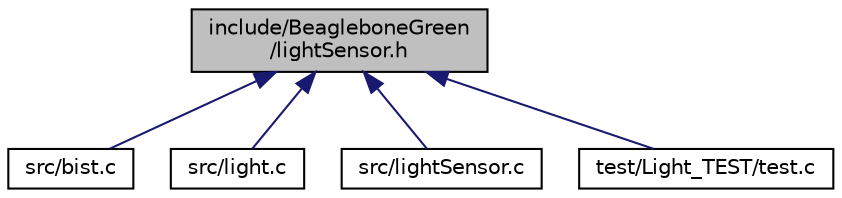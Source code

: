 digraph "include/BeagleboneGreen/lightSensor.h"
{
  edge [fontname="Helvetica",fontsize="10",labelfontname="Helvetica",labelfontsize="10"];
  node [fontname="Helvetica",fontsize="10",shape=record];
  Node1 [label="include/BeagleboneGreen\l/lightSensor.h",height=0.2,width=0.4,color="black", fillcolor="grey75", style="filled", fontcolor="black"];
  Node1 -> Node2 [dir="back",color="midnightblue",fontsize="10",style="solid"];
  Node2 [label="src/bist.c",height=0.2,width=0.4,color="black", fillcolor="white", style="filled",URL="$bist_8c.html",tooltip="built in self test before starting the main program "];
  Node1 -> Node3 [dir="back",color="midnightblue",fontsize="10",style="solid"];
  Node3 [label="src/light.c",height=0.2,width=0.4,color="black", fillcolor="white", style="filled",URL="$light_8c.html",tooltip="Light task thread functionality. "];
  Node1 -> Node4 [dir="back",color="midnightblue",fontsize="10",style="solid"];
  Node4 [label="src/lightSensor.c",height=0.2,width=0.4,color="black", fillcolor="white", style="filled",URL="$lightSensor_8c.html",tooltip="APDS9301 sensor register functions. "];
  Node1 -> Node5 [dir="back",color="midnightblue",fontsize="10",style="solid"];
  Node5 [label="test/Light_TEST/test.c",height=0.2,width=0.4,color="black", fillcolor="white", style="filled",URL="$Light__TEST_2test_8c_source.html"];
}
